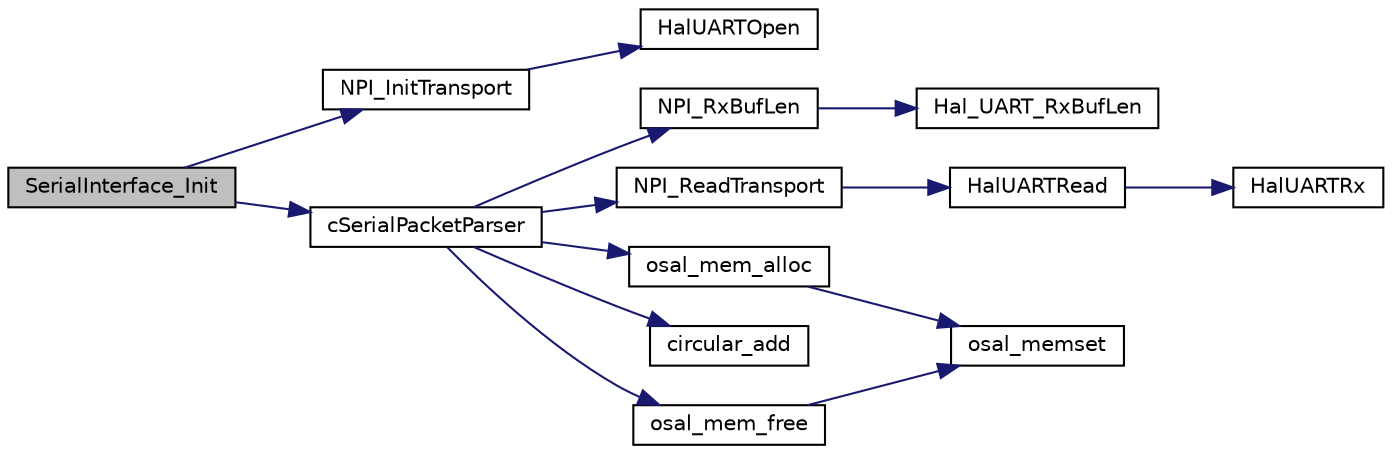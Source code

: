 digraph "SerialInterface_Init"
{
  edge [fontname="Helvetica",fontsize="10",labelfontname="Helvetica",labelfontsize="10"];
  node [fontname="Helvetica",fontsize="10",shape=record];
  rankdir="LR";
  Node1 [label="SerialInterface_Init",height=0.2,width=0.4,color="black", fillcolor="grey75", style="filled" fontcolor="black"];
  Node1 -> Node2 [color="midnightblue",fontsize="10",style="solid",fontname="Helvetica"];
  Node2 [label="NPI_InitTransport",height=0.2,width=0.4,color="black", fillcolor="white", style="filled",URL="$npi_8c.html#adba91d8aec51e807a81a28c570304ca3"];
  Node2 -> Node3 [color="midnightblue",fontsize="10",style="solid",fontname="Helvetica"];
  Node3 [label="HalUARTOpen",height=0.2,width=0.4,color="black", fillcolor="white", style="filled",URL="$hal__uart_8h.html#a41af1ef2f8b588c39d7696ec4fb21687"];
  Node1 -> Node4 [color="midnightblue",fontsize="10",style="solid",fontname="Helvetica"];
  Node4 [label="cSerialPacketParser",height=0.2,width=0.4,color="black", fillcolor="white", style="filled",URL="$serial_interface_8c.html#a6cc39a230e265c37fe2bbf08f9bcaba3"];
  Node4 -> Node5 [color="midnightblue",fontsize="10",style="solid",fontname="Helvetica"];
  Node5 [label="NPI_RxBufLen",height=0.2,width=0.4,color="black", fillcolor="white", style="filled",URL="$npi_8c.html#a8232cddb79c7572ee98a1f86ae2f6305"];
  Node5 -> Node6 [color="midnightblue",fontsize="10",style="solid",fontname="Helvetica"];
  Node6 [label="Hal_UART_RxBufLen",height=0.2,width=0.4,color="black", fillcolor="white", style="filled",URL="$hal__uart_8h.html#a435a1cf5ae8d86f46a9c2ba18aad3011"];
  Node4 -> Node7 [color="midnightblue",fontsize="10",style="solid",fontname="Helvetica"];
  Node7 [label="NPI_ReadTransport",height=0.2,width=0.4,color="black", fillcolor="white", style="filled",URL="$npi_8c.html#ac383202497a31c87e655a606345db918"];
  Node7 -> Node8 [color="midnightblue",fontsize="10",style="solid",fontname="Helvetica"];
  Node8 [label="HalUARTRead",height=0.2,width=0.4,color="black", fillcolor="white", style="filled",URL="$hal__uart_8h.html#a68bd83827c7573ee10aec3849b22e31a"];
  Node8 -> Node9 [color="midnightblue",fontsize="10",style="solid",fontname="Helvetica"];
  Node9 [label="HalUARTRx",height=0.2,width=0.4,color="black", fillcolor="white", style="filled",URL="$__hal__uart__usb_8c.html#a1906a0f76aad78aa38f8cd5c9e8c795b"];
  Node4 -> Node10 [color="midnightblue",fontsize="10",style="solid",fontname="Helvetica"];
  Node10 [label="osal_mem_alloc",height=0.2,width=0.4,color="black", fillcolor="white", style="filled",URL="$_o_s_a_l___memory_8c.html#ae5cbc213a1cab3be5f0963a4b75408c4"];
  Node10 -> Node11 [color="midnightblue",fontsize="10",style="solid",fontname="Helvetica"];
  Node11 [label="osal_memset",height=0.2,width=0.4,color="black", fillcolor="white", style="filled",URL="$_o_s_a_l_8c.html#a7a416b7daf0407f6a1b92b71fc12847e"];
  Node4 -> Node12 [color="midnightblue",fontsize="10",style="solid",fontname="Helvetica"];
  Node12 [label="circular_add",height=0.2,width=0.4,color="black", fillcolor="white", style="filled",URL="$serial_interface_8c.html#a3085f053fdb2758da6c06a827d9a2b07"];
  Node4 -> Node13 [color="midnightblue",fontsize="10",style="solid",fontname="Helvetica"];
  Node13 [label="osal_mem_free",height=0.2,width=0.4,color="black", fillcolor="white", style="filled",URL="$_o_s_a_l___memory_8c.html#a56201dc39c693c759d1ce0812b6b0eef"];
  Node13 -> Node11 [color="midnightblue",fontsize="10",style="solid",fontname="Helvetica"];
}
